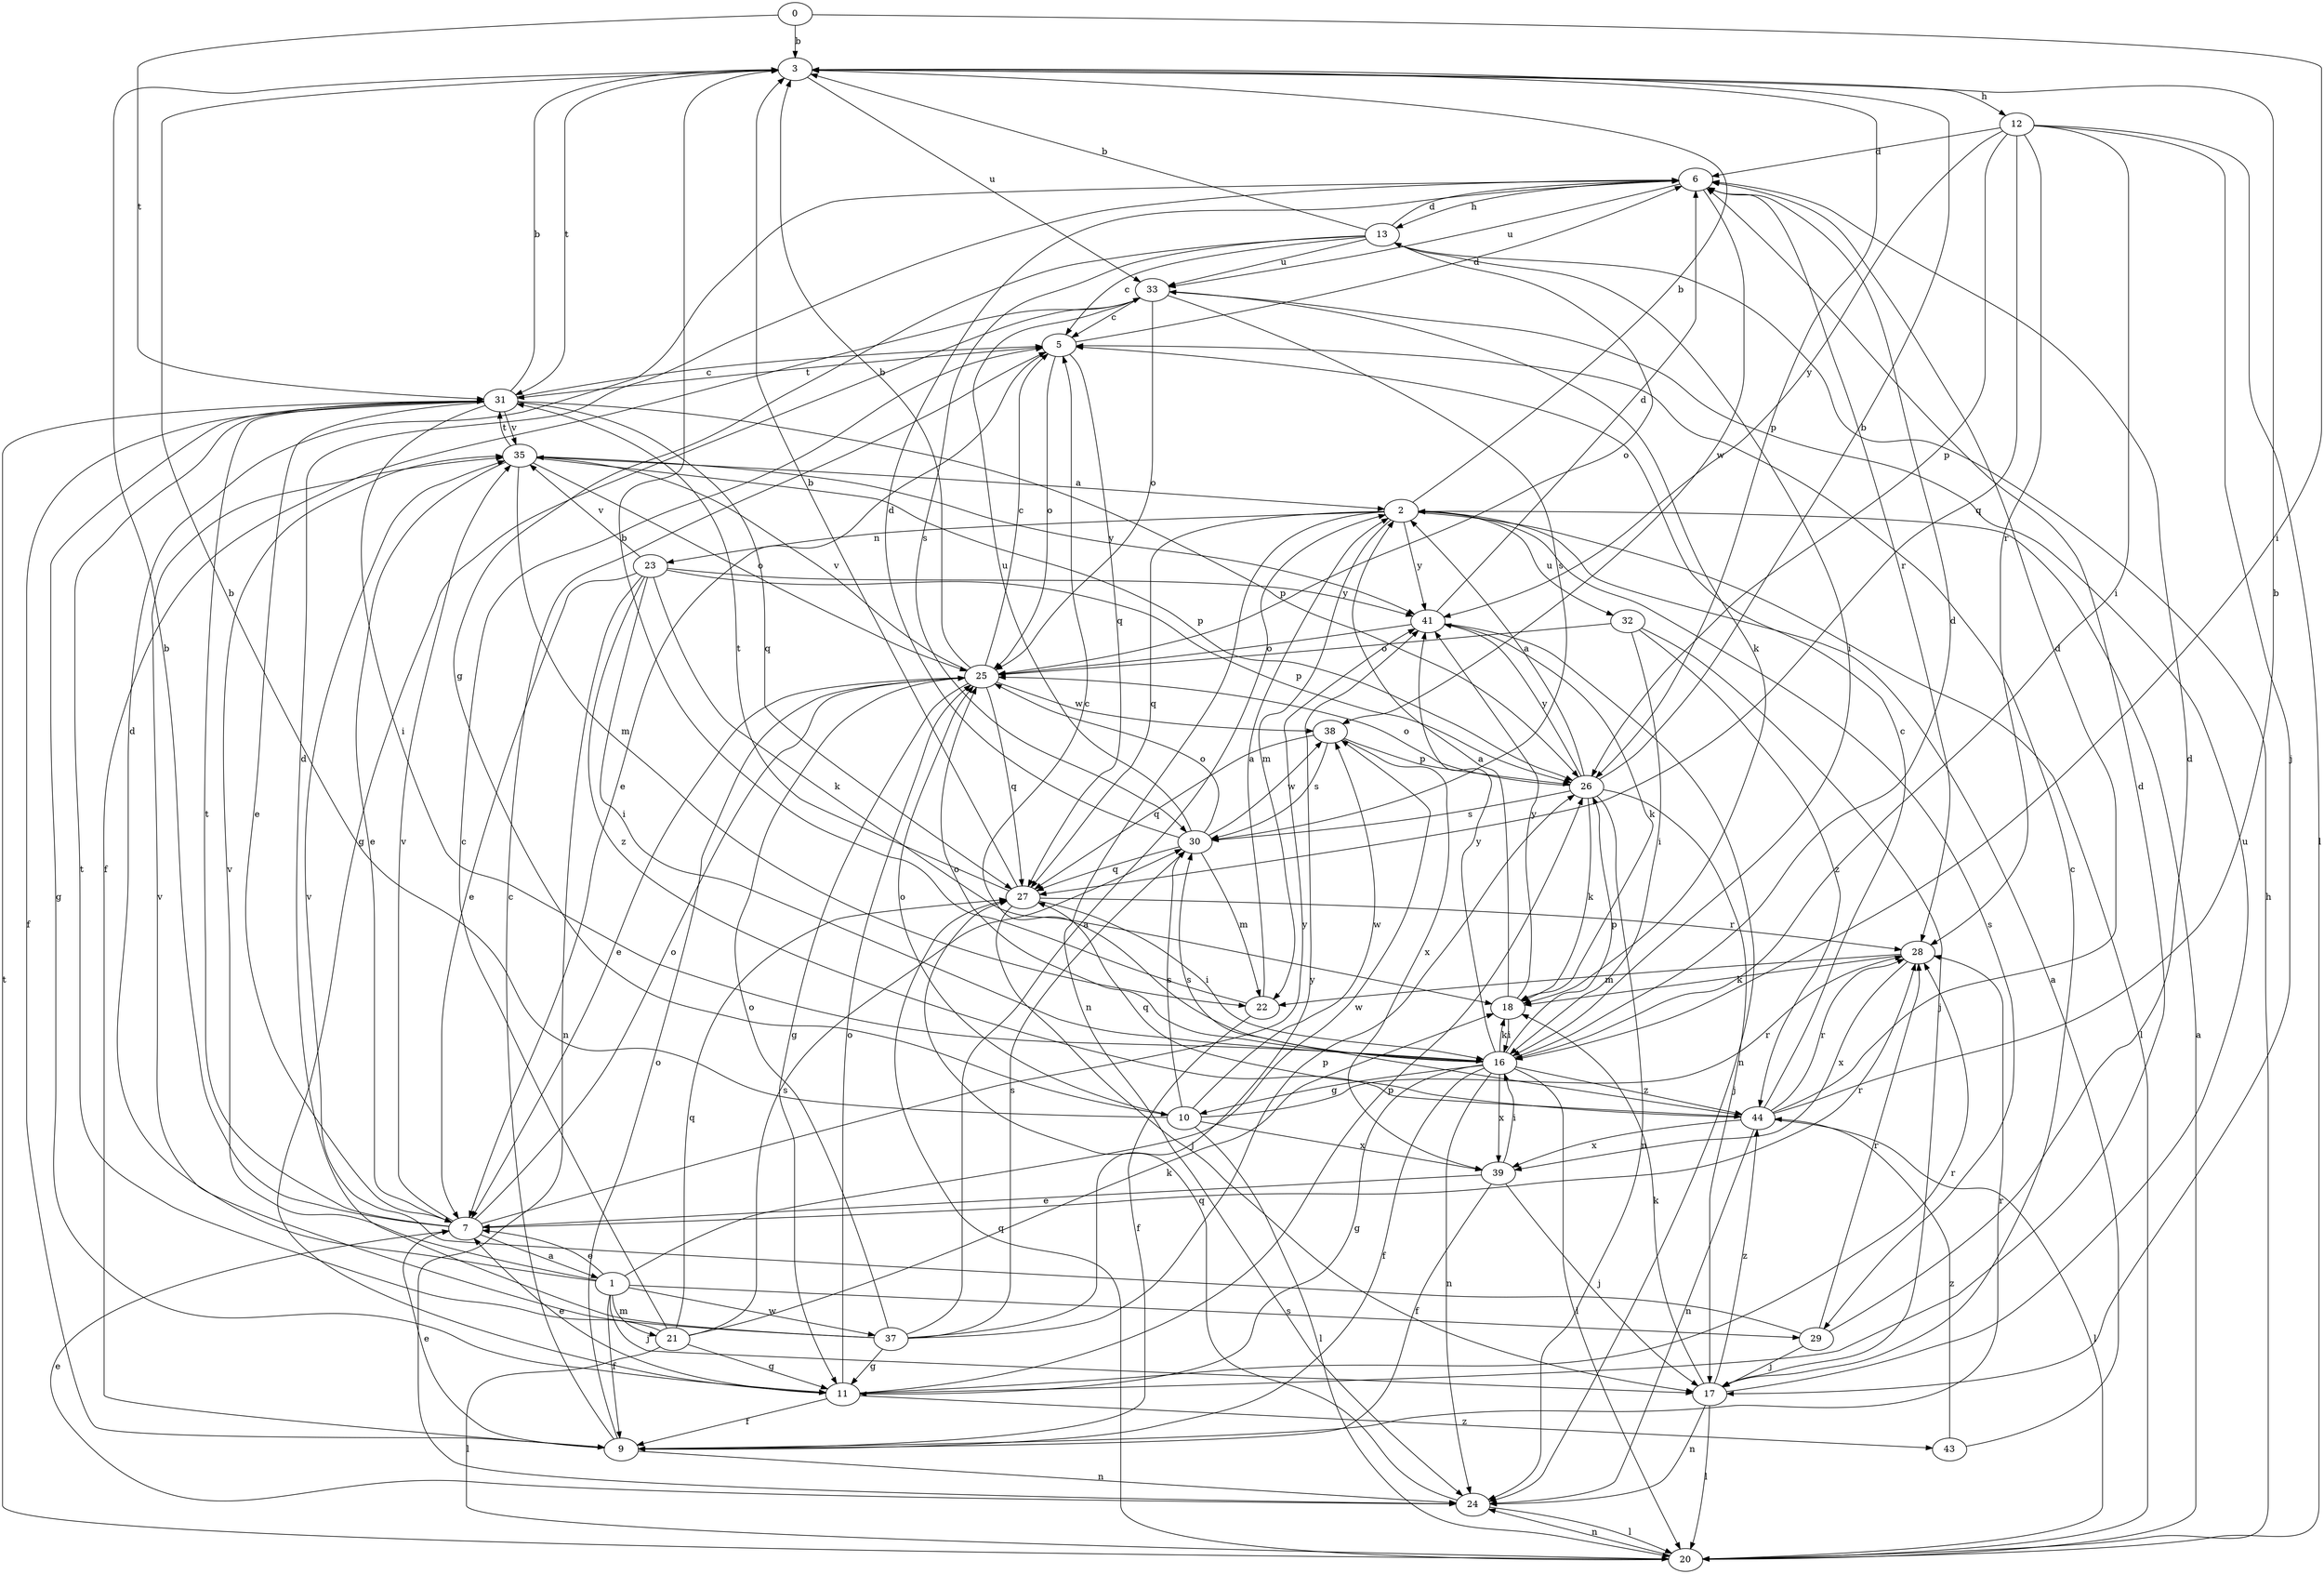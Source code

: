 strict digraph  {
0;
1;
2;
3;
5;
6;
7;
9;
10;
11;
12;
13;
16;
17;
18;
20;
21;
22;
23;
24;
25;
26;
27;
28;
29;
30;
31;
32;
33;
35;
37;
38;
39;
41;
43;
44;
0 -> 3  [label=b];
0 -> 16  [label=i];
0 -> 31  [label=t];
1 -> 6  [label=d];
1 -> 7  [label=e];
1 -> 9  [label=f];
1 -> 17  [label=j];
1 -> 21  [label=m];
1 -> 29  [label=s];
1 -> 35  [label=v];
1 -> 37  [label=w];
1 -> 38  [label=w];
2 -> 3  [label=b];
2 -> 20  [label=l];
2 -> 22  [label=m];
2 -> 23  [label=n];
2 -> 24  [label=n];
2 -> 27  [label=q];
2 -> 29  [label=s];
2 -> 32  [label=u];
2 -> 41  [label=y];
3 -> 12  [label=h];
3 -> 26  [label=p];
3 -> 31  [label=t];
3 -> 33  [label=u];
5 -> 6  [label=d];
5 -> 7  [label=e];
5 -> 25  [label=o];
5 -> 27  [label=q];
5 -> 31  [label=t];
6 -> 13  [label=h];
6 -> 28  [label=r];
6 -> 33  [label=u];
6 -> 38  [label=w];
7 -> 1  [label=a];
7 -> 3  [label=b];
7 -> 25  [label=o];
7 -> 28  [label=r];
7 -> 31  [label=t];
7 -> 35  [label=v];
7 -> 41  [label=y];
9 -> 5  [label=c];
9 -> 7  [label=e];
9 -> 24  [label=n];
9 -> 25  [label=o];
9 -> 28  [label=r];
10 -> 3  [label=b];
10 -> 20  [label=l];
10 -> 25  [label=o];
10 -> 28  [label=r];
10 -> 30  [label=s];
10 -> 38  [label=w];
10 -> 39  [label=x];
11 -> 6  [label=d];
11 -> 7  [label=e];
11 -> 9  [label=f];
11 -> 25  [label=o];
11 -> 26  [label=p];
11 -> 28  [label=r];
11 -> 43  [label=z];
12 -> 6  [label=d];
12 -> 16  [label=i];
12 -> 17  [label=j];
12 -> 20  [label=l];
12 -> 26  [label=p];
12 -> 27  [label=q];
12 -> 28  [label=r];
12 -> 41  [label=y];
13 -> 3  [label=b];
13 -> 5  [label=c];
13 -> 6  [label=d];
13 -> 10  [label=g];
13 -> 16  [label=i];
13 -> 25  [label=o];
13 -> 30  [label=s];
13 -> 33  [label=u];
16 -> 5  [label=c];
16 -> 6  [label=d];
16 -> 9  [label=f];
16 -> 10  [label=g];
16 -> 11  [label=g];
16 -> 18  [label=k];
16 -> 20  [label=l];
16 -> 24  [label=n];
16 -> 25  [label=o];
16 -> 26  [label=p];
16 -> 39  [label=x];
16 -> 41  [label=y];
16 -> 44  [label=z];
17 -> 5  [label=c];
17 -> 18  [label=k];
17 -> 20  [label=l];
17 -> 24  [label=n];
17 -> 33  [label=u];
17 -> 44  [label=z];
18 -> 2  [label=a];
18 -> 16  [label=i];
18 -> 41  [label=y];
20 -> 2  [label=a];
20 -> 13  [label=h];
20 -> 24  [label=n];
20 -> 27  [label=q];
20 -> 31  [label=t];
21 -> 5  [label=c];
21 -> 11  [label=g];
21 -> 18  [label=k];
21 -> 20  [label=l];
21 -> 27  [label=q];
21 -> 30  [label=s];
21 -> 31  [label=t];
22 -> 2  [label=a];
22 -> 3  [label=b];
22 -> 9  [label=f];
23 -> 7  [label=e];
23 -> 16  [label=i];
23 -> 18  [label=k];
23 -> 24  [label=n];
23 -> 26  [label=p];
23 -> 35  [label=v];
23 -> 41  [label=y];
23 -> 44  [label=z];
24 -> 7  [label=e];
24 -> 20  [label=l];
24 -> 27  [label=q];
25 -> 3  [label=b];
25 -> 5  [label=c];
25 -> 7  [label=e];
25 -> 11  [label=g];
25 -> 27  [label=q];
25 -> 35  [label=v];
25 -> 38  [label=w];
26 -> 2  [label=a];
26 -> 3  [label=b];
26 -> 17  [label=j];
26 -> 18  [label=k];
26 -> 24  [label=n];
26 -> 25  [label=o];
26 -> 30  [label=s];
26 -> 41  [label=y];
27 -> 3  [label=b];
27 -> 16  [label=i];
27 -> 17  [label=j];
27 -> 28  [label=r];
27 -> 31  [label=t];
28 -> 18  [label=k];
28 -> 22  [label=m];
28 -> 39  [label=x];
29 -> 6  [label=d];
29 -> 17  [label=j];
29 -> 28  [label=r];
29 -> 35  [label=v];
30 -> 6  [label=d];
30 -> 22  [label=m];
30 -> 25  [label=o];
30 -> 27  [label=q];
30 -> 33  [label=u];
30 -> 38  [label=w];
31 -> 3  [label=b];
31 -> 5  [label=c];
31 -> 7  [label=e];
31 -> 9  [label=f];
31 -> 11  [label=g];
31 -> 16  [label=i];
31 -> 26  [label=p];
31 -> 27  [label=q];
31 -> 35  [label=v];
32 -> 16  [label=i];
32 -> 17  [label=j];
32 -> 25  [label=o];
32 -> 44  [label=z];
33 -> 5  [label=c];
33 -> 9  [label=f];
33 -> 11  [label=g];
33 -> 18  [label=k];
33 -> 25  [label=o];
33 -> 30  [label=s];
35 -> 2  [label=a];
35 -> 7  [label=e];
35 -> 22  [label=m];
35 -> 25  [label=o];
35 -> 26  [label=p];
35 -> 31  [label=t];
35 -> 41  [label=y];
37 -> 2  [label=a];
37 -> 6  [label=d];
37 -> 11  [label=g];
37 -> 25  [label=o];
37 -> 26  [label=p];
37 -> 30  [label=s];
37 -> 35  [label=v];
37 -> 41  [label=y];
38 -> 26  [label=p];
38 -> 27  [label=q];
38 -> 30  [label=s];
38 -> 39  [label=x];
39 -> 7  [label=e];
39 -> 9  [label=f];
39 -> 16  [label=i];
39 -> 17  [label=j];
41 -> 6  [label=d];
41 -> 18  [label=k];
41 -> 24  [label=n];
41 -> 25  [label=o];
43 -> 2  [label=a];
43 -> 44  [label=z];
44 -> 3  [label=b];
44 -> 5  [label=c];
44 -> 6  [label=d];
44 -> 20  [label=l];
44 -> 24  [label=n];
44 -> 27  [label=q];
44 -> 28  [label=r];
44 -> 30  [label=s];
44 -> 39  [label=x];
}
